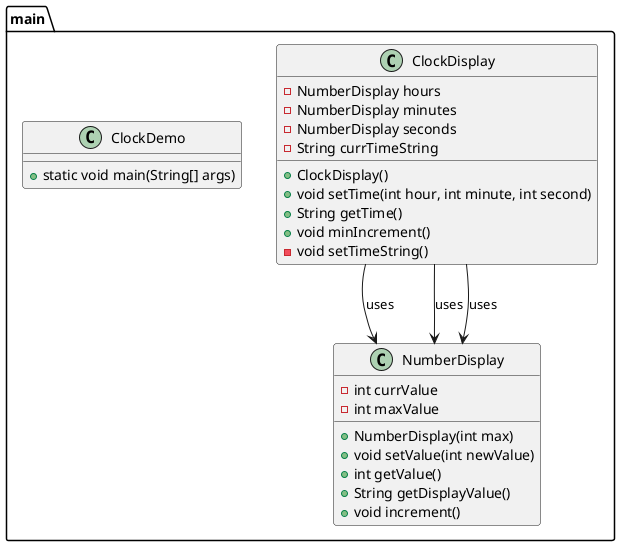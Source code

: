 @startuml

package main {
    class ClockDisplay {
        - NumberDisplay hours
        - NumberDisplay minutes
        - NumberDisplay seconds
        - String currTimeString
        + ClockDisplay()
        + void setTime(int hour, int minute, int second)
        + String getTime()
        + void minIncrement()
        - void setTimeString()
    }

    class NumberDisplay {
        - int currValue
        - int maxValue
        + NumberDisplay(int max)
        + void setValue(int newValue)
        + int getValue()
        + String getDisplayValue()
        + void increment()
    }

    class ClockDemo {
        + static void main(String[] args)
    }

    ClockDisplay --> NumberDisplay : uses
    ClockDisplay --> NumberDisplay : uses
    ClockDisplay --> NumberDisplay : uses
}

@enduml